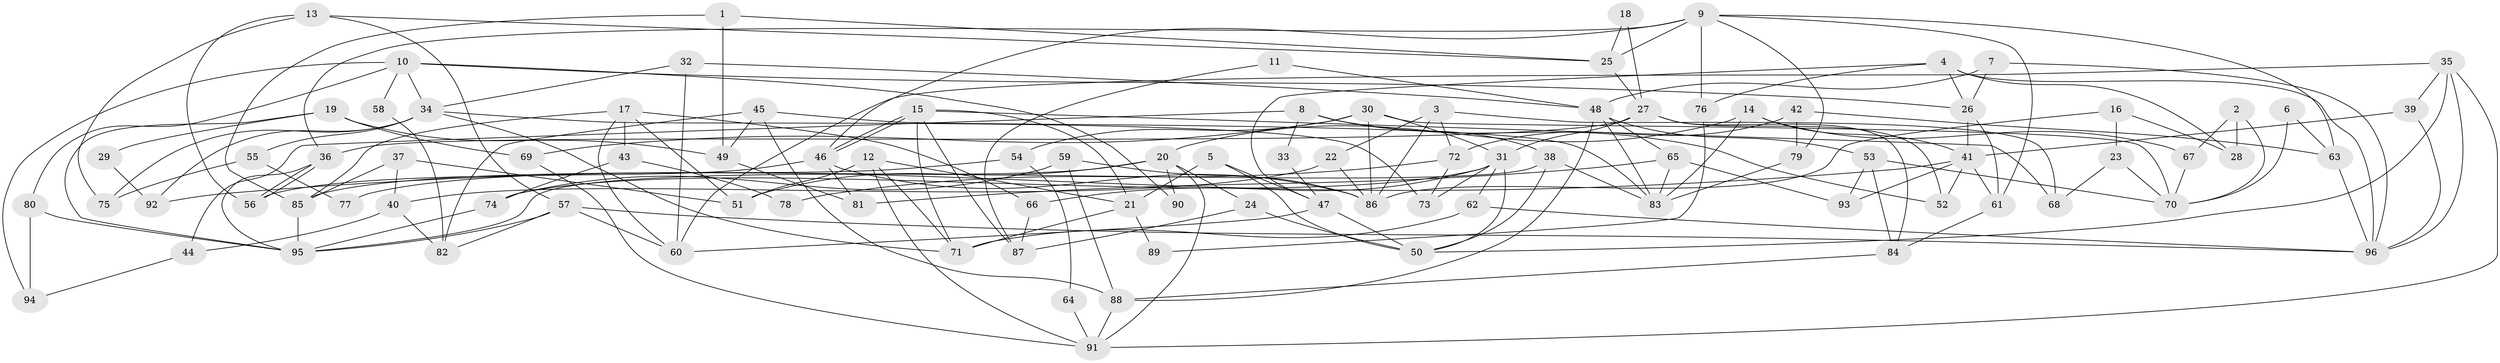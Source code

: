 // coarse degree distribution, {2: 0.21428571428571427, 3: 0.25, 5: 0.14285714285714285, 4: 0.03571428571428571, 6: 0.10714285714285714, 10: 0.07142857142857142, 9: 0.10714285714285714, 7: 0.07142857142857142}
// Generated by graph-tools (version 1.1) at 2025/53/03/04/25 21:53:17]
// undirected, 96 vertices, 192 edges
graph export_dot {
graph [start="1"]
  node [color=gray90,style=filled];
  1;
  2;
  3;
  4;
  5;
  6;
  7;
  8;
  9;
  10;
  11;
  12;
  13;
  14;
  15;
  16;
  17;
  18;
  19;
  20;
  21;
  22;
  23;
  24;
  25;
  26;
  27;
  28;
  29;
  30;
  31;
  32;
  33;
  34;
  35;
  36;
  37;
  38;
  39;
  40;
  41;
  42;
  43;
  44;
  45;
  46;
  47;
  48;
  49;
  50;
  51;
  52;
  53;
  54;
  55;
  56;
  57;
  58;
  59;
  60;
  61;
  62;
  63;
  64;
  65;
  66;
  67;
  68;
  69;
  70;
  71;
  72;
  73;
  74;
  75;
  76;
  77;
  78;
  79;
  80;
  81;
  82;
  83;
  84;
  85;
  86;
  87;
  88;
  89;
  90;
  91;
  92;
  93;
  94;
  95;
  96;
  1 -- 49;
  1 -- 85;
  1 -- 25;
  2 -- 67;
  2 -- 70;
  2 -- 28;
  3 -- 68;
  3 -- 86;
  3 -- 22;
  3 -- 72;
  4 -- 96;
  4 -- 26;
  4 -- 28;
  4 -- 47;
  4 -- 76;
  5 -- 47;
  5 -- 21;
  5 -- 50;
  6 -- 70;
  6 -- 63;
  7 -- 48;
  7 -- 96;
  7 -- 26;
  8 -- 52;
  8 -- 44;
  8 -- 33;
  8 -- 38;
  9 -- 61;
  9 -- 36;
  9 -- 25;
  9 -- 46;
  9 -- 63;
  9 -- 76;
  9 -- 79;
  10 -- 34;
  10 -- 26;
  10 -- 58;
  10 -- 80;
  10 -- 90;
  10 -- 94;
  11 -- 87;
  11 -- 48;
  12 -- 71;
  12 -- 91;
  12 -- 21;
  12 -- 51;
  13 -- 56;
  13 -- 25;
  13 -- 57;
  13 -- 75;
  14 -- 83;
  14 -- 20;
  14 -- 41;
  14 -- 67;
  15 -- 21;
  15 -- 46;
  15 -- 46;
  15 -- 68;
  15 -- 71;
  15 -- 87;
  16 -- 86;
  16 -- 28;
  16 -- 23;
  17 -- 60;
  17 -- 66;
  17 -- 43;
  17 -- 51;
  17 -- 85;
  18 -- 27;
  18 -- 25;
  19 -- 95;
  19 -- 49;
  19 -- 29;
  19 -- 69;
  20 -- 91;
  20 -- 51;
  20 -- 24;
  20 -- 77;
  20 -- 90;
  21 -- 71;
  21 -- 89;
  22 -- 86;
  22 -- 40;
  23 -- 70;
  23 -- 68;
  24 -- 50;
  24 -- 87;
  25 -- 27;
  26 -- 41;
  26 -- 61;
  27 -- 31;
  27 -- 36;
  27 -- 52;
  27 -- 84;
  29 -- 92;
  30 -- 69;
  30 -- 86;
  30 -- 31;
  30 -- 54;
  30 -- 70;
  31 -- 62;
  31 -- 50;
  31 -- 66;
  31 -- 73;
  31 -- 74;
  32 -- 60;
  32 -- 48;
  32 -- 34;
  33 -- 47;
  34 -- 73;
  34 -- 55;
  34 -- 71;
  34 -- 75;
  34 -- 92;
  35 -- 50;
  35 -- 60;
  35 -- 39;
  35 -- 91;
  35 -- 96;
  36 -- 56;
  36 -- 56;
  36 -- 95;
  37 -- 51;
  37 -- 85;
  37 -- 40;
  38 -- 50;
  38 -- 83;
  38 -- 95;
  39 -- 96;
  39 -- 41;
  40 -- 44;
  40 -- 82;
  41 -- 52;
  41 -- 61;
  41 -- 92;
  41 -- 93;
  42 -- 63;
  42 -- 79;
  42 -- 72;
  43 -- 74;
  43 -- 78;
  44 -- 94;
  45 -- 82;
  45 -- 88;
  45 -- 49;
  45 -- 83;
  46 -- 56;
  46 -- 81;
  46 -- 86;
  47 -- 50;
  47 -- 60;
  48 -- 83;
  48 -- 65;
  48 -- 53;
  48 -- 88;
  49 -- 81;
  53 -- 84;
  53 -- 70;
  53 -- 93;
  54 -- 85;
  54 -- 64;
  55 -- 75;
  55 -- 77;
  57 -- 95;
  57 -- 60;
  57 -- 82;
  57 -- 96;
  58 -- 82;
  59 -- 74;
  59 -- 88;
  59 -- 86;
  61 -- 84;
  62 -- 96;
  62 -- 71;
  63 -- 96;
  64 -- 91;
  65 -- 83;
  65 -- 93;
  65 -- 81;
  66 -- 87;
  67 -- 70;
  69 -- 91;
  72 -- 73;
  72 -- 78;
  74 -- 95;
  76 -- 89;
  79 -- 83;
  80 -- 95;
  80 -- 94;
  84 -- 88;
  85 -- 95;
  88 -- 91;
}
